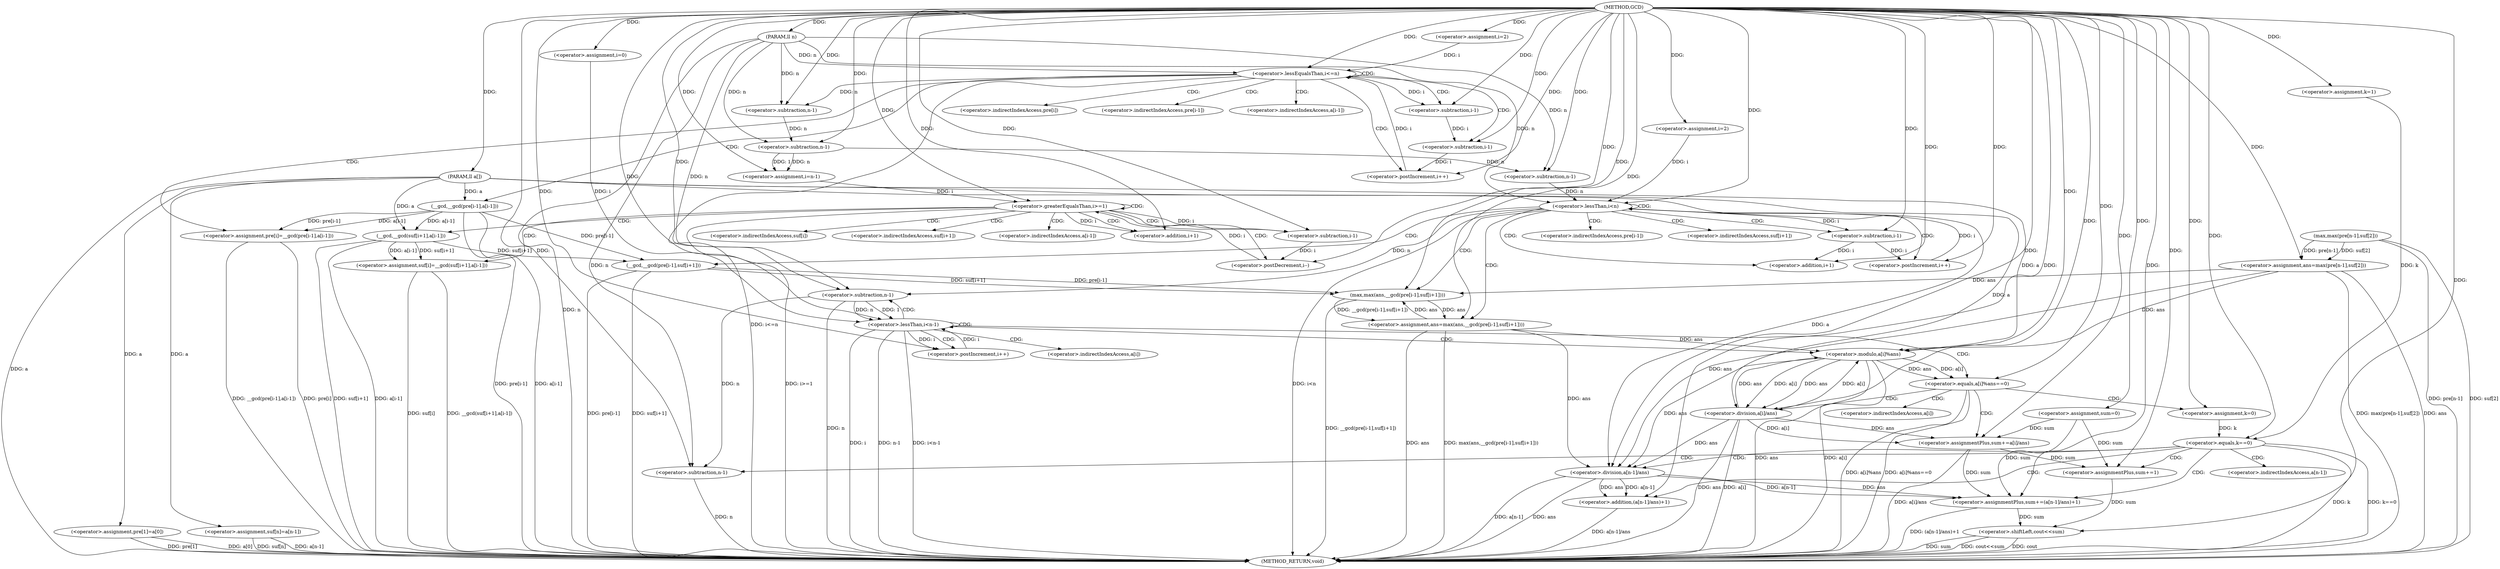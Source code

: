digraph "GCD" {  
"1000154" [label = "(METHOD,GCD)" ]
"1000328" [label = "(METHOD_RETURN,void)" ]
"1000155" [label = "(PARAM,ll a[])" ]
"1000156" [label = "(PARAM,ll n)" ]
"1000160" [label = "(<operator>.assignment,pre[1]=a[0])" ]
"1000192" [label = "(<operator>.assignment,suf[n]=a[n-1])" ]
"1000229" [label = "(<operator>.assignment,ans=max(pre[n-1],suf[2]))" ]
"1000267" [label = "(<operator>.assignment,k=1)" ]
"1000271" [label = "(<operator>.assignment,sum=0)" ]
"1000325" [label = "(<operator>.shiftLeft,cout<<sum)" ]
"1000169" [label = "(<operator>.assignment,i=2)" ]
"1000172" [label = "(<operator>.lessEqualsThan,i<=n)" ]
"1000175" [label = "(<operator>.postIncrement,i++)" ]
"1000177" [label = "(<operator>.assignment,pre[i]=__gcd(pre[i-1],a[i-1]))" ]
"1000203" [label = "(<operator>.assignment,i=n-1)" ]
"1000208" [label = "(<operator>.greaterEqualsThan,i>=1)" ]
"1000211" [label = "(<operator>.postDecrement,i--)" ]
"1000213" [label = "(<operator>.assignment,suf[i]=__gcd(suf[i+1],a[i-1]))" ]
"1000242" [label = "(<operator>.assignment,i=2)" ]
"1000245" [label = "(<operator>.lessThan,i<n)" ]
"1000248" [label = "(<operator>.postIncrement,i++)" ]
"1000276" [label = "(<operator>.assignment,i=0)" ]
"1000279" [label = "(<operator>.lessThan,i<n-1)" ]
"1000284" [label = "(<operator>.postIncrement,i++)" ]
"1000307" [label = "(<operator>.equals,k==0)" ]
"1000310" [label = "(<operator>.assignmentPlus,sum+=(a[n-1]/ans)+1)" ]
"1000231" [label = "(max,max(pre[n-1],suf[2]))" ]
"1000251" [label = "(<operator>.assignment,ans=max(ans,__gcd(pre[i-1],suf[i+1])))" ]
"1000322" [label = "(<operator>.assignmentPlus,sum+=1)" ]
"1000181" [label = "(__gcd,__gcd(pre[i-1],a[i-1]))" ]
"1000198" [label = "(<operator>.subtraction,n-1)" ]
"1000205" [label = "(<operator>.subtraction,n-1)" ]
"1000217" [label = "(__gcd,__gcd(suf[i+1],a[i-1]))" ]
"1000281" [label = "(<operator>.subtraction,n-1)" ]
"1000288" [label = "(<operator>.equals,a[i]%ans==0)" ]
"1000295" [label = "(<operator>.assignmentPlus,sum+=a[i]/ans)" ]
"1000312" [label = "(<operator>.addition,(a[n-1]/ans)+1)" ]
"1000234" [label = "(<operator>.subtraction,n-1)" ]
"1000253" [label = "(max,max(ans,__gcd(pre[i-1],suf[i+1])))" ]
"1000303" [label = "(<operator>.assignment,k=0)" ]
"1000313" [label = "(<operator>.division,a[n-1]/ans)" ]
"1000184" [label = "(<operator>.subtraction,i-1)" ]
"1000189" [label = "(<operator>.subtraction,i-1)" ]
"1000220" [label = "(<operator>.addition,i+1)" ]
"1000225" [label = "(<operator>.subtraction,i-1)" ]
"1000255" [label = "(__gcd,__gcd(pre[i-1],suf[i+1]))" ]
"1000289" [label = "(<operator>.modulo,a[i]%ans)" ]
"1000297" [label = "(<operator>.division,a[i]/ans)" ]
"1000316" [label = "(<operator>.subtraction,n-1)" ]
"1000258" [label = "(<operator>.subtraction,i-1)" ]
"1000263" [label = "(<operator>.addition,i+1)" ]
"1000178" [label = "(<operator>.indirectIndexAccess,pre[i])" ]
"1000214" [label = "(<operator>.indirectIndexAccess,suf[i])" ]
"1000182" [label = "(<operator>.indirectIndexAccess,pre[i-1])" ]
"1000187" [label = "(<operator>.indirectIndexAccess,a[i-1])" ]
"1000218" [label = "(<operator>.indirectIndexAccess,suf[i+1])" ]
"1000223" [label = "(<operator>.indirectIndexAccess,a[i-1])" ]
"1000314" [label = "(<operator>.indirectIndexAccess,a[n-1])" ]
"1000256" [label = "(<operator>.indirectIndexAccess,pre[i-1])" ]
"1000261" [label = "(<operator>.indirectIndexAccess,suf[i+1])" ]
"1000290" [label = "(<operator>.indirectIndexAccess,a[i])" ]
"1000298" [label = "(<operator>.indirectIndexAccess,a[i])" ]
  "1000155" -> "1000328"  [ label = "DDG: a"] 
  "1000156" -> "1000328"  [ label = "DDG: n"] 
  "1000160" -> "1000328"  [ label = "DDG: pre[1]"] 
  "1000160" -> "1000328"  [ label = "DDG: a[0]"] 
  "1000172" -> "1000328"  [ label = "DDG: i<=n"] 
  "1000192" -> "1000328"  [ label = "DDG: suf[n]"] 
  "1000192" -> "1000328"  [ label = "DDG: a[n-1]"] 
  "1000208" -> "1000328"  [ label = "DDG: i>=1"] 
  "1000229" -> "1000328"  [ label = "DDG: ans"] 
  "1000231" -> "1000328"  [ label = "DDG: pre[n-1]"] 
  "1000231" -> "1000328"  [ label = "DDG: suf[2]"] 
  "1000229" -> "1000328"  [ label = "DDG: max(pre[n-1],suf[2])"] 
  "1000245" -> "1000328"  [ label = "DDG: i<n"] 
  "1000279" -> "1000328"  [ label = "DDG: i"] 
  "1000281" -> "1000328"  [ label = "DDG: n"] 
  "1000279" -> "1000328"  [ label = "DDG: n-1"] 
  "1000279" -> "1000328"  [ label = "DDG: i<n-1"] 
  "1000307" -> "1000328"  [ label = "DDG: k"] 
  "1000307" -> "1000328"  [ label = "DDG: k==0"] 
  "1000316" -> "1000328"  [ label = "DDG: n"] 
  "1000313" -> "1000328"  [ label = "DDG: a[n-1]"] 
  "1000313" -> "1000328"  [ label = "DDG: ans"] 
  "1000312" -> "1000328"  [ label = "DDG: a[n-1]/ans"] 
  "1000310" -> "1000328"  [ label = "DDG: (a[n-1]/ans)+1"] 
  "1000325" -> "1000328"  [ label = "DDG: sum"] 
  "1000325" -> "1000328"  [ label = "DDG: cout<<sum"] 
  "1000289" -> "1000328"  [ label = "DDG: a[i]"] 
  "1000289" -> "1000328"  [ label = "DDG: ans"] 
  "1000288" -> "1000328"  [ label = "DDG: a[i]%ans"] 
  "1000288" -> "1000328"  [ label = "DDG: a[i]%ans==0"] 
  "1000297" -> "1000328"  [ label = "DDG: a[i]"] 
  "1000297" -> "1000328"  [ label = "DDG: ans"] 
  "1000295" -> "1000328"  [ label = "DDG: a[i]/ans"] 
  "1000251" -> "1000328"  [ label = "DDG: ans"] 
  "1000255" -> "1000328"  [ label = "DDG: pre[i-1]"] 
  "1000255" -> "1000328"  [ label = "DDG: suf[i+1]"] 
  "1000253" -> "1000328"  [ label = "DDG: __gcd(pre[i-1],suf[i+1])"] 
  "1000251" -> "1000328"  [ label = "DDG: max(ans,__gcd(pre[i-1],suf[i+1]))"] 
  "1000213" -> "1000328"  [ label = "DDG: suf[i]"] 
  "1000217" -> "1000328"  [ label = "DDG: suf[i+1]"] 
  "1000217" -> "1000328"  [ label = "DDG: a[i-1]"] 
  "1000213" -> "1000328"  [ label = "DDG: __gcd(suf[i+1],a[i-1])"] 
  "1000177" -> "1000328"  [ label = "DDG: pre[i]"] 
  "1000181" -> "1000328"  [ label = "DDG: pre[i-1]"] 
  "1000181" -> "1000328"  [ label = "DDG: a[i-1]"] 
  "1000177" -> "1000328"  [ label = "DDG: __gcd(pre[i-1],a[i-1])"] 
  "1000325" -> "1000328"  [ label = "DDG: cout"] 
  "1000154" -> "1000155"  [ label = "DDG: "] 
  "1000154" -> "1000156"  [ label = "DDG: "] 
  "1000155" -> "1000160"  [ label = "DDG: a"] 
  "1000155" -> "1000192"  [ label = "DDG: a"] 
  "1000231" -> "1000229"  [ label = "DDG: pre[n-1]"] 
  "1000231" -> "1000229"  [ label = "DDG: suf[2]"] 
  "1000154" -> "1000267"  [ label = "DDG: "] 
  "1000154" -> "1000271"  [ label = "DDG: "] 
  "1000154" -> "1000169"  [ label = "DDG: "] 
  "1000181" -> "1000177"  [ label = "DDG: pre[i-1]"] 
  "1000181" -> "1000177"  [ label = "DDG: a[i-1]"] 
  "1000205" -> "1000203"  [ label = "DDG: 1"] 
  "1000205" -> "1000203"  [ label = "DDG: n"] 
  "1000217" -> "1000213"  [ label = "DDG: suf[i+1]"] 
  "1000217" -> "1000213"  [ label = "DDG: a[i-1]"] 
  "1000154" -> "1000229"  [ label = "DDG: "] 
  "1000154" -> "1000242"  [ label = "DDG: "] 
  "1000154" -> "1000276"  [ label = "DDG: "] 
  "1000154" -> "1000310"  [ label = "DDG: "] 
  "1000313" -> "1000310"  [ label = "DDG: a[n-1]"] 
  "1000313" -> "1000310"  [ label = "DDG: ans"] 
  "1000154" -> "1000325"  [ label = "DDG: "] 
  "1000322" -> "1000325"  [ label = "DDG: sum"] 
  "1000310" -> "1000325"  [ label = "DDG: sum"] 
  "1000169" -> "1000172"  [ label = "DDG: i"] 
  "1000175" -> "1000172"  [ label = "DDG: i"] 
  "1000154" -> "1000172"  [ label = "DDG: "] 
  "1000156" -> "1000172"  [ label = "DDG: n"] 
  "1000189" -> "1000175"  [ label = "DDG: i"] 
  "1000154" -> "1000175"  [ label = "DDG: "] 
  "1000154" -> "1000203"  [ label = "DDG: "] 
  "1000203" -> "1000208"  [ label = "DDG: i"] 
  "1000211" -> "1000208"  [ label = "DDG: i"] 
  "1000154" -> "1000208"  [ label = "DDG: "] 
  "1000225" -> "1000211"  [ label = "DDG: i"] 
  "1000154" -> "1000211"  [ label = "DDG: "] 
  "1000242" -> "1000245"  [ label = "DDG: i"] 
  "1000248" -> "1000245"  [ label = "DDG: i"] 
  "1000154" -> "1000245"  [ label = "DDG: "] 
  "1000234" -> "1000245"  [ label = "DDG: n"] 
  "1000156" -> "1000245"  [ label = "DDG: n"] 
  "1000154" -> "1000248"  [ label = "DDG: "] 
  "1000258" -> "1000248"  [ label = "DDG: i"] 
  "1000253" -> "1000251"  [ label = "DDG: __gcd(pre[i-1],suf[i+1])"] 
  "1000253" -> "1000251"  [ label = "DDG: ans"] 
  "1000276" -> "1000279"  [ label = "DDG: i"] 
  "1000284" -> "1000279"  [ label = "DDG: i"] 
  "1000154" -> "1000279"  [ label = "DDG: "] 
  "1000281" -> "1000279"  [ label = "DDG: 1"] 
  "1000281" -> "1000279"  [ label = "DDG: n"] 
  "1000279" -> "1000284"  [ label = "DDG: i"] 
  "1000154" -> "1000284"  [ label = "DDG: "] 
  "1000267" -> "1000307"  [ label = "DDG: k"] 
  "1000303" -> "1000307"  [ label = "DDG: k"] 
  "1000154" -> "1000307"  [ label = "DDG: "] 
  "1000271" -> "1000310"  [ label = "DDG: sum"] 
  "1000295" -> "1000310"  [ label = "DDG: sum"] 
  "1000154" -> "1000322"  [ label = "DDG: "] 
  "1000155" -> "1000181"  [ label = "DDG: a"] 
  "1000172" -> "1000198"  [ label = "DDG: n"] 
  "1000156" -> "1000198"  [ label = "DDG: n"] 
  "1000154" -> "1000198"  [ label = "DDG: "] 
  "1000198" -> "1000205"  [ label = "DDG: n"] 
  "1000156" -> "1000205"  [ label = "DDG: n"] 
  "1000154" -> "1000205"  [ label = "DDG: "] 
  "1000181" -> "1000217"  [ label = "DDG: a[i-1]"] 
  "1000155" -> "1000217"  [ label = "DDG: a"] 
  "1000154" -> "1000251"  [ label = "DDG: "] 
  "1000245" -> "1000281"  [ label = "DDG: n"] 
  "1000156" -> "1000281"  [ label = "DDG: n"] 
  "1000154" -> "1000281"  [ label = "DDG: "] 
  "1000297" -> "1000295"  [ label = "DDG: a[i]"] 
  "1000297" -> "1000295"  [ label = "DDG: ans"] 
  "1000313" -> "1000312"  [ label = "DDG: a[n-1]"] 
  "1000313" -> "1000312"  [ label = "DDG: ans"] 
  "1000154" -> "1000312"  [ label = "DDG: "] 
  "1000271" -> "1000322"  [ label = "DDG: sum"] 
  "1000295" -> "1000322"  [ label = "DDG: sum"] 
  "1000205" -> "1000234"  [ label = "DDG: n"] 
  "1000156" -> "1000234"  [ label = "DDG: n"] 
  "1000154" -> "1000234"  [ label = "DDG: "] 
  "1000229" -> "1000253"  [ label = "DDG: ans"] 
  "1000251" -> "1000253"  [ label = "DDG: ans"] 
  "1000154" -> "1000253"  [ label = "DDG: "] 
  "1000255" -> "1000253"  [ label = "DDG: pre[i-1]"] 
  "1000255" -> "1000253"  [ label = "DDG: suf[i+1]"] 
  "1000289" -> "1000288"  [ label = "DDG: a[i]"] 
  "1000289" -> "1000288"  [ label = "DDG: ans"] 
  "1000154" -> "1000288"  [ label = "DDG: "] 
  "1000271" -> "1000295"  [ label = "DDG: sum"] 
  "1000154" -> "1000295"  [ label = "DDG: "] 
  "1000154" -> "1000303"  [ label = "DDG: "] 
  "1000155" -> "1000313"  [ label = "DDG: a"] 
  "1000229" -> "1000313"  [ label = "DDG: ans"] 
  "1000289" -> "1000313"  [ label = "DDG: ans"] 
  "1000297" -> "1000313"  [ label = "DDG: ans"] 
  "1000251" -> "1000313"  [ label = "DDG: ans"] 
  "1000154" -> "1000313"  [ label = "DDG: "] 
  "1000172" -> "1000184"  [ label = "DDG: i"] 
  "1000154" -> "1000184"  [ label = "DDG: "] 
  "1000184" -> "1000189"  [ label = "DDG: i"] 
  "1000154" -> "1000189"  [ label = "DDG: "] 
  "1000208" -> "1000220"  [ label = "DDG: i"] 
  "1000154" -> "1000220"  [ label = "DDG: "] 
  "1000154" -> "1000225"  [ label = "DDG: "] 
  "1000208" -> "1000225"  [ label = "DDG: i"] 
  "1000181" -> "1000255"  [ label = "DDG: pre[i-1]"] 
  "1000217" -> "1000255"  [ label = "DDG: suf[i+1]"] 
  "1000297" -> "1000289"  [ label = "DDG: a[i]"] 
  "1000155" -> "1000289"  [ label = "DDG: a"] 
  "1000229" -> "1000289"  [ label = "DDG: ans"] 
  "1000297" -> "1000289"  [ label = "DDG: ans"] 
  "1000251" -> "1000289"  [ label = "DDG: ans"] 
  "1000154" -> "1000289"  [ label = "DDG: "] 
  "1000289" -> "1000297"  [ label = "DDG: a[i]"] 
  "1000155" -> "1000297"  [ label = "DDG: a"] 
  "1000289" -> "1000297"  [ label = "DDG: ans"] 
  "1000154" -> "1000297"  [ label = "DDG: "] 
  "1000281" -> "1000316"  [ label = "DDG: n"] 
  "1000156" -> "1000316"  [ label = "DDG: n"] 
  "1000154" -> "1000316"  [ label = "DDG: "] 
  "1000245" -> "1000258"  [ label = "DDG: i"] 
  "1000154" -> "1000258"  [ label = "DDG: "] 
  "1000258" -> "1000263"  [ label = "DDG: i"] 
  "1000154" -> "1000263"  [ label = "DDG: "] 
  "1000172" -> "1000182"  [ label = "CDG: "] 
  "1000172" -> "1000175"  [ label = "CDG: "] 
  "1000172" -> "1000187"  [ label = "CDG: "] 
  "1000172" -> "1000172"  [ label = "CDG: "] 
  "1000172" -> "1000189"  [ label = "CDG: "] 
  "1000172" -> "1000178"  [ label = "CDG: "] 
  "1000172" -> "1000184"  [ label = "CDG: "] 
  "1000172" -> "1000177"  [ label = "CDG: "] 
  "1000172" -> "1000181"  [ label = "CDG: "] 
  "1000208" -> "1000211"  [ label = "CDG: "] 
  "1000208" -> "1000208"  [ label = "CDG: "] 
  "1000208" -> "1000220"  [ label = "CDG: "] 
  "1000208" -> "1000214"  [ label = "CDG: "] 
  "1000208" -> "1000217"  [ label = "CDG: "] 
  "1000208" -> "1000213"  [ label = "CDG: "] 
  "1000208" -> "1000225"  [ label = "CDG: "] 
  "1000208" -> "1000218"  [ label = "CDG: "] 
  "1000208" -> "1000223"  [ label = "CDG: "] 
  "1000245" -> "1000258"  [ label = "CDG: "] 
  "1000245" -> "1000255"  [ label = "CDG: "] 
  "1000245" -> "1000251"  [ label = "CDG: "] 
  "1000245" -> "1000261"  [ label = "CDG: "] 
  "1000245" -> "1000248"  [ label = "CDG: "] 
  "1000245" -> "1000245"  [ label = "CDG: "] 
  "1000245" -> "1000263"  [ label = "CDG: "] 
  "1000245" -> "1000253"  [ label = "CDG: "] 
  "1000245" -> "1000256"  [ label = "CDG: "] 
  "1000279" -> "1000281"  [ label = "CDG: "] 
  "1000279" -> "1000284"  [ label = "CDG: "] 
  "1000279" -> "1000289"  [ label = "CDG: "] 
  "1000279" -> "1000288"  [ label = "CDG: "] 
  "1000279" -> "1000279"  [ label = "CDG: "] 
  "1000279" -> "1000290"  [ label = "CDG: "] 
  "1000307" -> "1000312"  [ label = "CDG: "] 
  "1000307" -> "1000310"  [ label = "CDG: "] 
  "1000307" -> "1000313"  [ label = "CDG: "] 
  "1000307" -> "1000316"  [ label = "CDG: "] 
  "1000307" -> "1000314"  [ label = "CDG: "] 
  "1000307" -> "1000322"  [ label = "CDG: "] 
  "1000288" -> "1000298"  [ label = "CDG: "] 
  "1000288" -> "1000295"  [ label = "CDG: "] 
  "1000288" -> "1000303"  [ label = "CDG: "] 
  "1000288" -> "1000297"  [ label = "CDG: "] 
}
